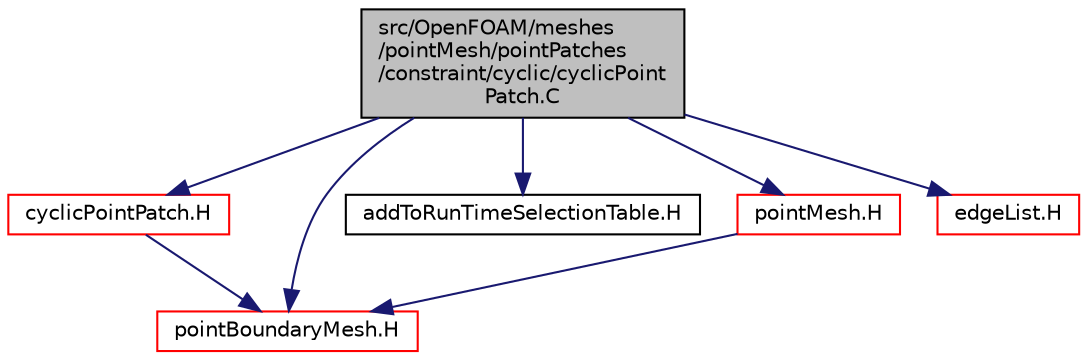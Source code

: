 digraph "src/OpenFOAM/meshes/pointMesh/pointPatches/constraint/cyclic/cyclicPointPatch.C"
{
  bgcolor="transparent";
  edge [fontname="Helvetica",fontsize="10",labelfontname="Helvetica",labelfontsize="10"];
  node [fontname="Helvetica",fontsize="10",shape=record];
  Node1 [label="src/OpenFOAM/meshes\l/pointMesh/pointPatches\l/constraint/cyclic/cyclicPoint\lPatch.C",height=0.2,width=0.4,color="black", fillcolor="grey75", style="filled", fontcolor="black"];
  Node1 -> Node2 [color="midnightblue",fontsize="10",style="solid",fontname="Helvetica"];
  Node2 [label="cyclicPointPatch.H",height=0.2,width=0.4,color="red",URL="$a08593.html"];
  Node2 -> Node3 [color="midnightblue",fontsize="10",style="solid",fontname="Helvetica"];
  Node3 [label="pointBoundaryMesh.H",height=0.2,width=0.4,color="red",URL="$a08578.html"];
  Node1 -> Node3 [color="midnightblue",fontsize="10",style="solid",fontname="Helvetica"];
  Node1 -> Node4 [color="midnightblue",fontsize="10",style="solid",fontname="Helvetica"];
  Node4 [label="addToRunTimeSelectionTable.H",height=0.2,width=0.4,color="black",URL="$a07867.html",tooltip="Macros for easy insertion into run-time selection tables. "];
  Node1 -> Node5 [color="midnightblue",fontsize="10",style="solid",fontname="Helvetica"];
  Node5 [label="pointMesh.H",height=0.2,width=0.4,color="red",URL="$a08580.html"];
  Node5 -> Node3 [color="midnightblue",fontsize="10",style="solid",fontname="Helvetica"];
  Node1 -> Node6 [color="midnightblue",fontsize="10",style="solid",fontname="Helvetica"];
  Node6 [label="edgeList.H",height=0.2,width=0.4,color="red",URL="$a08551.html"];
}
